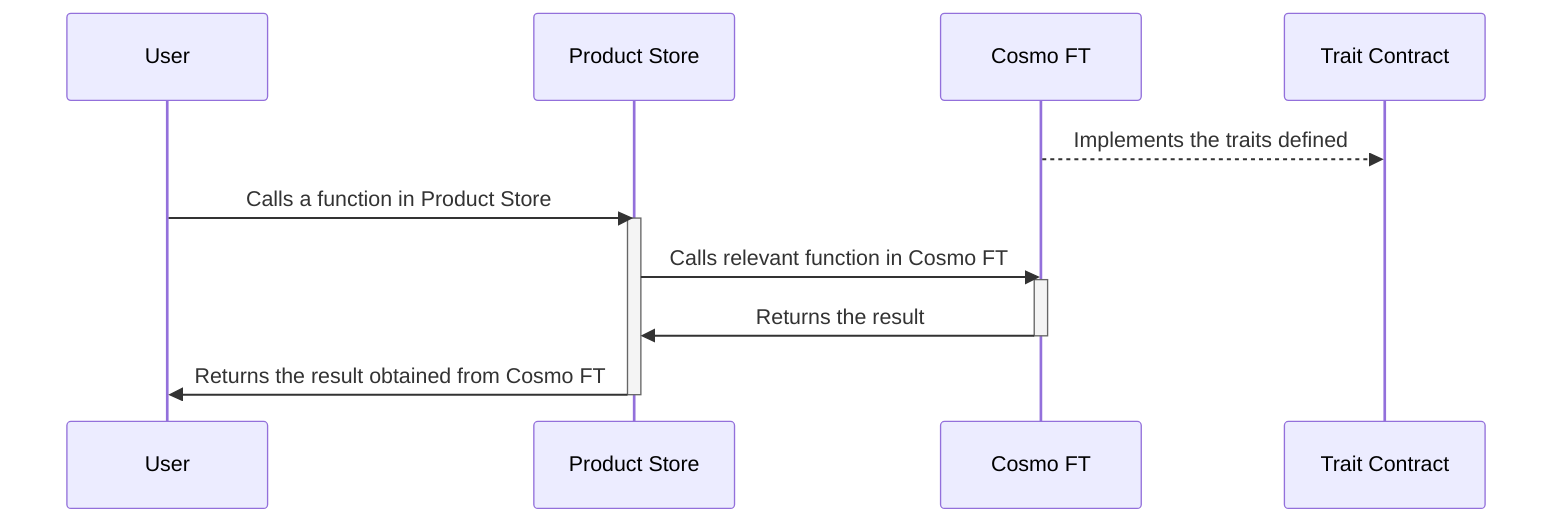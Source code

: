 sequenceDiagram
  participant User 
  participant Product Store 
  participant Cosmo FT
  participant Trait Contract
  Cosmo FT  -->> Trait Contract: Implements the traits defined
  User ->> Product Store: Calls a function in Product Store 
  activate  Product Store
  Product Store ->> Cosmo FT: Calls relevant function in Cosmo FT
  activate Cosmo FT
  Cosmo FT ->> Product Store: Returns the result
  deactivate Cosmo FT
  Product Store ->> User: Returns the result obtained from Cosmo FT
  deactivate Product Store